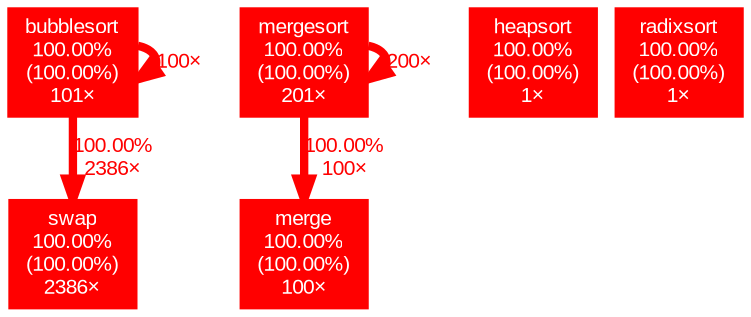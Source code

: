 digraph {
	graph [fontname=Arial, nodesep=0.125, ranksep=0.25];
	node [fontcolor=white, fontname=Arial, height=0, shape=box, style=filled, width=0];
	edge [fontname=Arial];
	1 [color="#ff0000", fontcolor="#ffffff", fontsize="10.00", label="swap\n100.00%\n(100.00%)\n2386×"];
	2 [color="#ff0000", fontcolor="#ffffff", fontsize="10.00", label="merge\n100.00%\n(100.00%)\n100×"];
	5 [color="#ff0000", fontcolor="#ffffff", fontsize="10.00", label="bubblesort\n100.00%\n(100.00%)\n101×"];
	5 -> 1 [arrowsize="1.00", color="#ff0000", fontcolor="#ff0000", fontsize="10.00", label="100.00%\n2386×", labeldistance="4.00", penwidth="4.00"];
	5 -> 5 [arrowsize="1.00", color="#ff0000", fontcolor="#ff0000", fontsize="10.00", label="100×", labeldistance="4.00", penwidth="4.00"];
	6 [color="#ff0000", fontcolor="#ffffff", fontsize="10.00", label="heapsort\n100.00%\n(100.00%)\n1×"];
	7 [color="#ff0000", fontcolor="#ffffff", fontsize="10.00", label="mergesort\n100.00%\n(100.00%)\n201×"];
	7 -> 2 [arrowsize="1.00", color="#ff0000", fontcolor="#ff0000", fontsize="10.00", label="100.00%\n100×", labeldistance="4.00", penwidth="4.00"];
	7 -> 7 [arrowsize="1.00", color="#ff0000", fontcolor="#ff0000", fontsize="10.00", label="200×", labeldistance="4.00", penwidth="4.00"];
	8 [color="#ff0000", fontcolor="#ffffff", fontsize="10.00", label="radixsort\n100.00%\n(100.00%)\n1×"];
}
